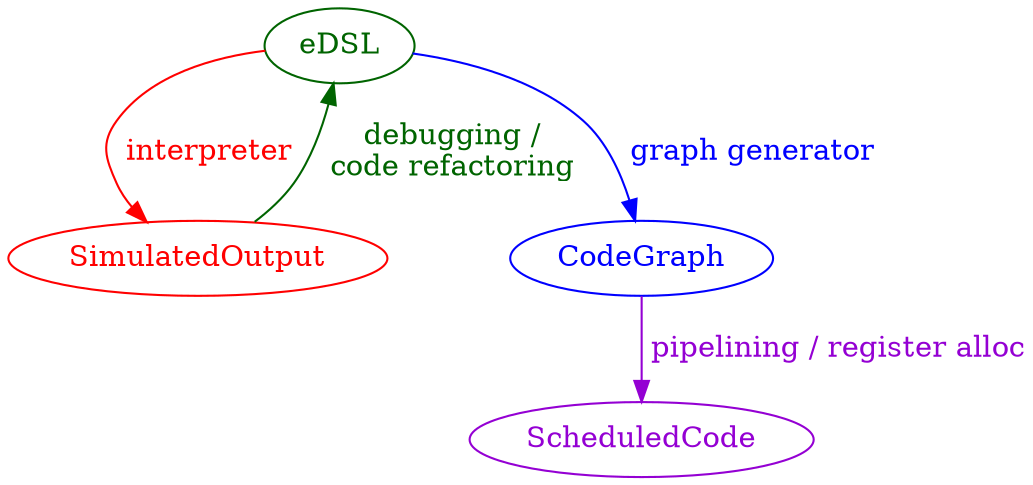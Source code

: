 digraph G {
	bgcolor=white;
	DSL [label = "eDSL", color = darkgreen, fontcolor = darkgreen];
	SimulatedOutput [label = "SimulatedOutput", color = red, fontcolor = red];
	CodeGraph [label = "CodeGraph", color = blue, fontcolor = blue];
	ScheduledCode [label = "ScheduledCode", color = darkviolet, fontcolor = darkviolet];

	DSL -> SimulatedOutput [label=" interpreter", color = red, fontcolor = red];
	SimulatedOutput -> DSL [label=" debugging /\n code refactoring", color = darkgreen, fontcolor = darkgreen];
	DSL -> CodeGraph [label=" graph generator", color = blue, fontcolor = blue];
	CodeGraph -> ScheduledCode [label=" pipelining / register alloc", color = darkviolet, fontcolor = darkviolet];
}